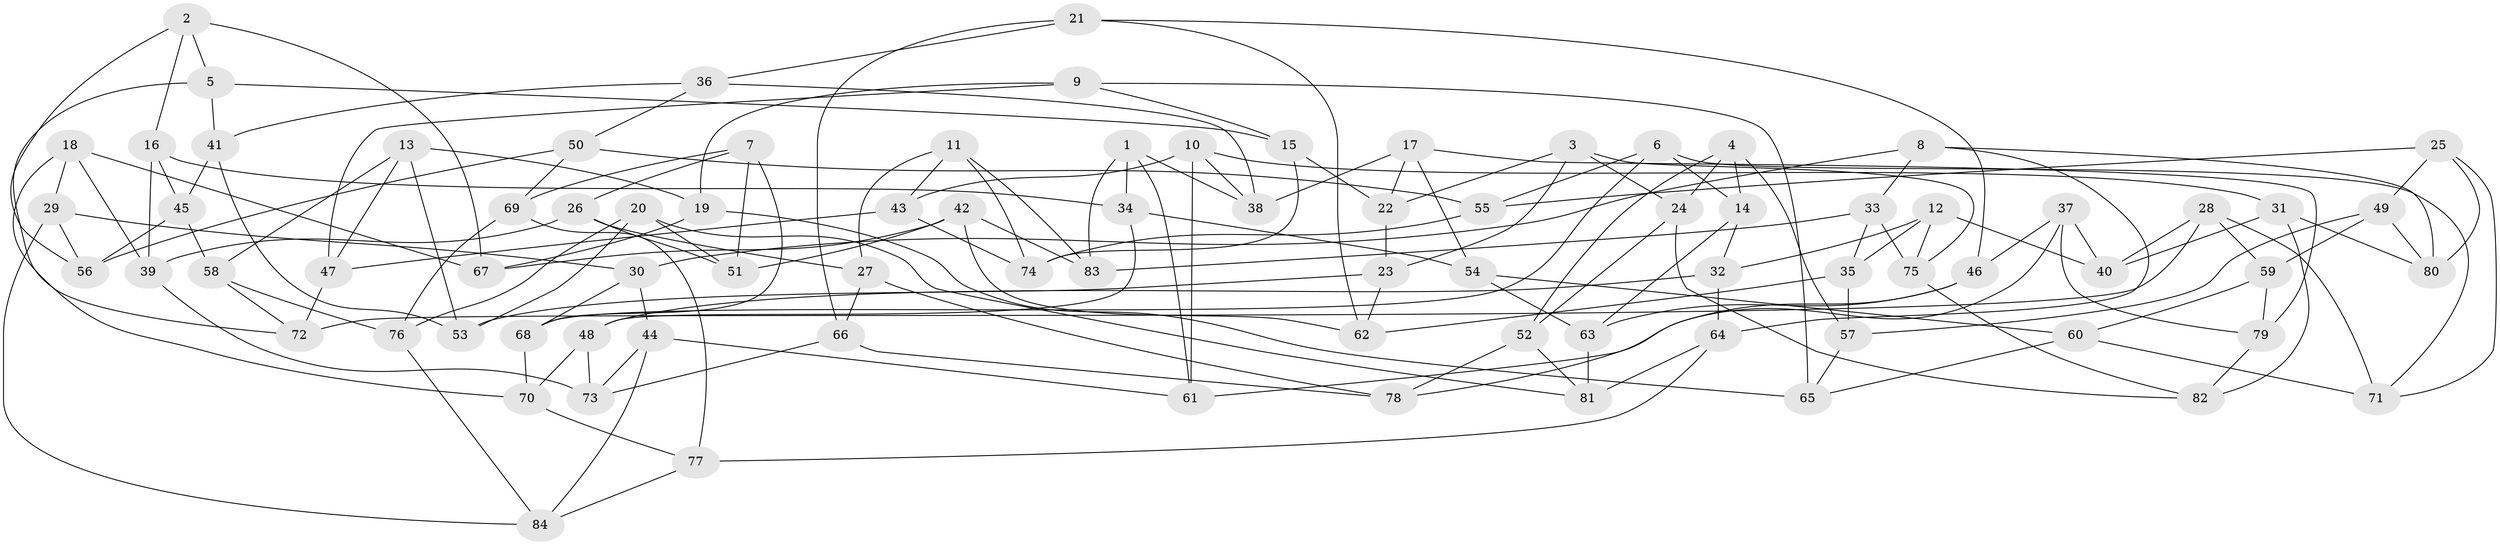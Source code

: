 // coarse degree distribution, {4: 0.28846153846153844, 6: 0.4423076923076923, 5: 0.17307692307692307, 3: 0.09615384615384616}
// Generated by graph-tools (version 1.1) at 2025/52/02/27/25 19:52:32]
// undirected, 84 vertices, 168 edges
graph export_dot {
graph [start="1"]
  node [color=gray90,style=filled];
  1;
  2;
  3;
  4;
  5;
  6;
  7;
  8;
  9;
  10;
  11;
  12;
  13;
  14;
  15;
  16;
  17;
  18;
  19;
  20;
  21;
  22;
  23;
  24;
  25;
  26;
  27;
  28;
  29;
  30;
  31;
  32;
  33;
  34;
  35;
  36;
  37;
  38;
  39;
  40;
  41;
  42;
  43;
  44;
  45;
  46;
  47;
  48;
  49;
  50;
  51;
  52;
  53;
  54;
  55;
  56;
  57;
  58;
  59;
  60;
  61;
  62;
  63;
  64;
  65;
  66;
  67;
  68;
  69;
  70;
  71;
  72;
  73;
  74;
  75;
  76;
  77;
  78;
  79;
  80;
  81;
  82;
  83;
  84;
  1 -- 38;
  1 -- 83;
  1 -- 34;
  1 -- 61;
  2 -- 16;
  2 -- 56;
  2 -- 5;
  2 -- 67;
  3 -- 24;
  3 -- 75;
  3 -- 23;
  3 -- 22;
  4 -- 24;
  4 -- 57;
  4 -- 14;
  4 -- 52;
  5 -- 41;
  5 -- 72;
  5 -- 15;
  6 -- 71;
  6 -- 55;
  6 -- 68;
  6 -- 14;
  7 -- 51;
  7 -- 69;
  7 -- 26;
  7 -- 68;
  8 -- 33;
  8 -- 80;
  8 -- 64;
  8 -- 30;
  9 -- 19;
  9 -- 47;
  9 -- 15;
  9 -- 65;
  10 -- 31;
  10 -- 38;
  10 -- 43;
  10 -- 61;
  11 -- 83;
  11 -- 27;
  11 -- 43;
  11 -- 74;
  12 -- 75;
  12 -- 32;
  12 -- 35;
  12 -- 40;
  13 -- 47;
  13 -- 58;
  13 -- 19;
  13 -- 53;
  14 -- 32;
  14 -- 63;
  15 -- 74;
  15 -- 22;
  16 -- 39;
  16 -- 45;
  16 -- 34;
  17 -- 38;
  17 -- 79;
  17 -- 54;
  17 -- 22;
  18 -- 70;
  18 -- 29;
  18 -- 67;
  18 -- 39;
  19 -- 67;
  19 -- 65;
  20 -- 51;
  20 -- 76;
  20 -- 81;
  20 -- 53;
  21 -- 36;
  21 -- 46;
  21 -- 66;
  21 -- 62;
  22 -- 23;
  23 -- 53;
  23 -- 62;
  24 -- 82;
  24 -- 52;
  25 -- 49;
  25 -- 71;
  25 -- 55;
  25 -- 80;
  26 -- 51;
  26 -- 27;
  26 -- 39;
  27 -- 78;
  27 -- 66;
  28 -- 40;
  28 -- 59;
  28 -- 71;
  28 -- 72;
  29 -- 84;
  29 -- 56;
  29 -- 30;
  30 -- 68;
  30 -- 44;
  31 -- 82;
  31 -- 40;
  31 -- 80;
  32 -- 48;
  32 -- 64;
  33 -- 75;
  33 -- 35;
  33 -- 83;
  34 -- 48;
  34 -- 54;
  35 -- 57;
  35 -- 62;
  36 -- 50;
  36 -- 38;
  36 -- 41;
  37 -- 79;
  37 -- 46;
  37 -- 40;
  37 -- 61;
  39 -- 73;
  41 -- 45;
  41 -- 53;
  42 -- 83;
  42 -- 67;
  42 -- 62;
  42 -- 51;
  43 -- 47;
  43 -- 74;
  44 -- 84;
  44 -- 73;
  44 -- 61;
  45 -- 56;
  45 -- 58;
  46 -- 78;
  46 -- 63;
  47 -- 72;
  48 -- 70;
  48 -- 73;
  49 -- 80;
  49 -- 57;
  49 -- 59;
  50 -- 56;
  50 -- 69;
  50 -- 55;
  52 -- 81;
  52 -- 78;
  54 -- 63;
  54 -- 60;
  55 -- 74;
  57 -- 65;
  58 -- 72;
  58 -- 76;
  59 -- 60;
  59 -- 79;
  60 -- 71;
  60 -- 65;
  63 -- 81;
  64 -- 81;
  64 -- 77;
  66 -- 78;
  66 -- 73;
  68 -- 70;
  69 -- 76;
  69 -- 77;
  70 -- 77;
  75 -- 82;
  76 -- 84;
  77 -- 84;
  79 -- 82;
}
